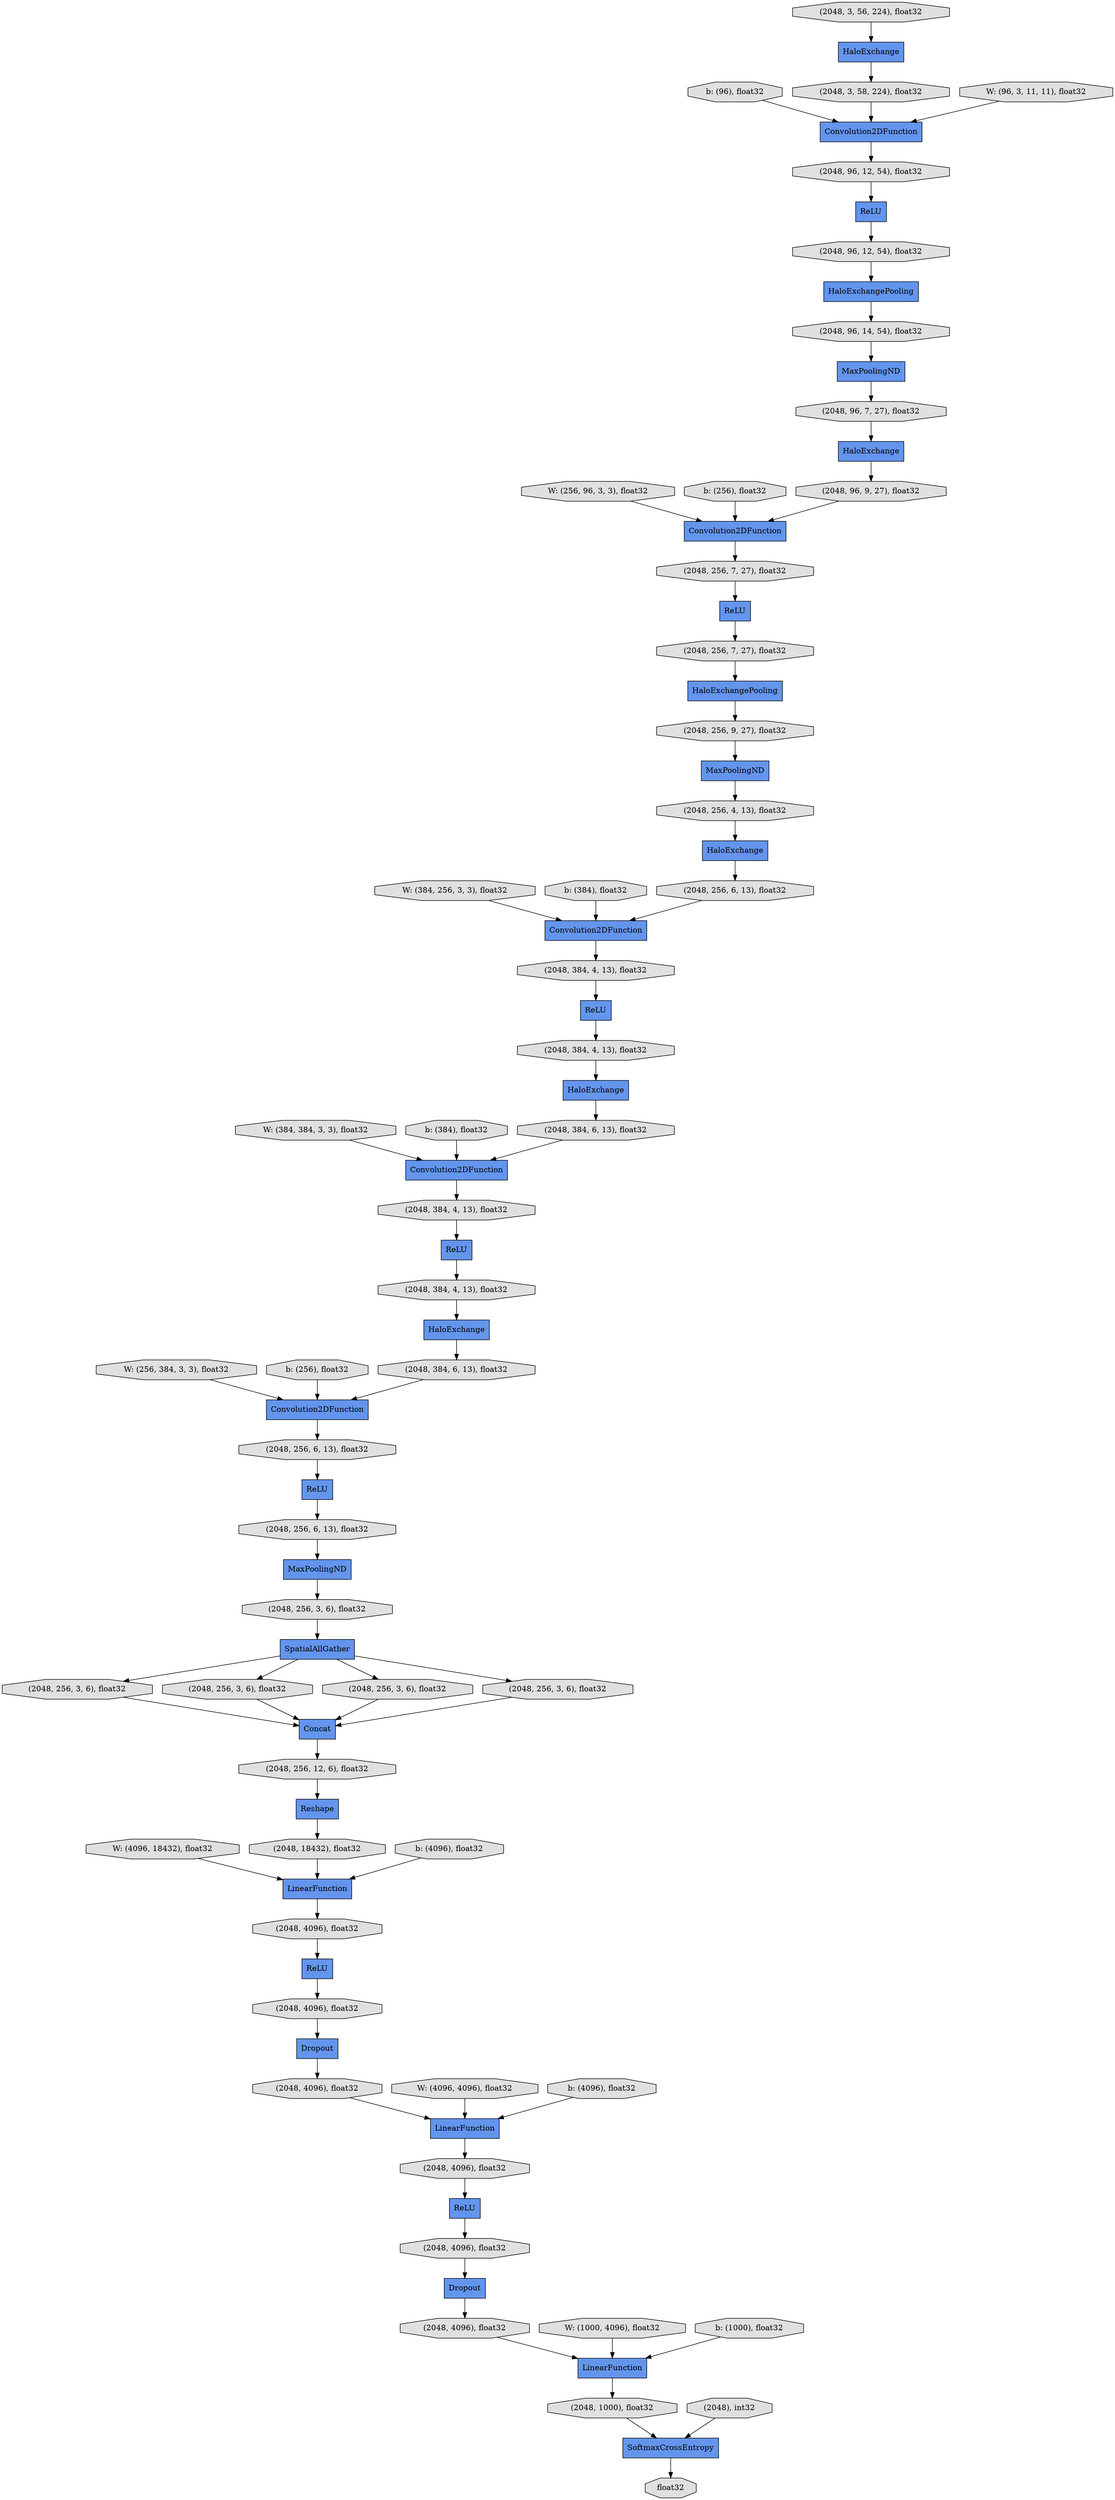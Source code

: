 digraph graphname{rankdir=TB;47740879274576 [label="SoftmaxCrossEntropy",shape="record",fillcolor="#6495ED",style="filled"];47742480089040 [label="(2048, 3, 56, 224), float32",shape="octagon",fillcolor="#E0E0E0",style="filled"];47742530414480 [label="MaxPoolingND",shape="record",fillcolor="#6495ED",style="filled"];47742530807952 [label="(2048, 1000), float32",shape="octagon",fillcolor="#E0E0E0",style="filled"];47741129730320 [label="b: (96), float32",shape="octagon",fillcolor="#E0E0E0",style="filled"];47742530808528 [label="float32",shape="octagon",fillcolor="#E0E0E0",style="filled"];47742530808656 [label="(2048, 4096), float32",shape="octagon",fillcolor="#E0E0E0",style="filled"];47741129730896 [label="W: (256, 96, 3, 3), float32",shape="octagon",fillcolor="#E0E0E0",style="filled"];47741129731216 [label="b: (256), float32",shape="octagon",fillcolor="#E0E0E0",style="filled"];47741129731536 [label="W: (384, 256, 3, 3), float32",shape="octagon",fillcolor="#E0E0E0",style="filled"];47742530391760 [label="(2048, 3, 58, 224), float32",shape="octagon",fillcolor="#E0E0E0",style="filled"];47741129731856 [label="b: (384), float32",shape="octagon",fillcolor="#E0E0E0",style="filled"];47740910759824 [label="W: (96, 3, 11, 11), float32",shape="octagon",fillcolor="#E0E0E0",style="filled"];47742479994832 [label="HaloExchange",shape="record",fillcolor="#6495ED",style="filled"];47742530236496 [label="(2048, 256, 3, 6), float32",shape="octagon",fillcolor="#E0E0E0",style="filled"];47741129797776 [label="W: (384, 384, 3, 3), float32",shape="octagon",fillcolor="#E0E0E0",style="filled"];47742530236688 [label="(2048, 4096), float32",shape="octagon",fillcolor="#E0E0E0",style="filled"];47742530204048 [label="(2048, 256, 6, 13), float32",shape="octagon",fillcolor="#E0E0E0",style="filled"];47742530236880 [label="Dropout",shape="record",fillcolor="#6495ED",style="filled"];47741129798096 [label="b: (384), float32",shape="octagon",fillcolor="#E0E0E0",style="filled"];47742530171408 [label="HaloExchangePooling",shape="record",fillcolor="#6495ED",style="filled"];47742530237008 [label="(2048, 4096), float32",shape="octagon",fillcolor="#E0E0E0",style="filled"];47742530237200 [label="LinearFunction",shape="record",fillcolor="#6495ED",style="filled"];47741129798416 [label="W: (256, 384, 3, 3), float32",shape="octagon",fillcolor="#E0E0E0",style="filled"];47742530204496 [label="ReLU",shape="record",fillcolor="#6495ED",style="filled"];47742530171728 [label="ReLU",shape="record",fillcolor="#6495ED",style="filled"];47742530237456 [label="(2048), int32",shape="octagon",fillcolor="#E0E0E0",style="filled"];47742530171920 [label="(2048, 256, 4, 13), float32",shape="octagon",fillcolor="#E0E0E0",style="filled"];47741129798736 [label="b: (256), float32",shape="octagon",fillcolor="#E0E0E0",style="filled"];47742530204880 [label="Concat",shape="record",fillcolor="#6495ED",style="filled"];47742530172112 [label="(2048, 256, 7, 27), float32",shape="octagon",fillcolor="#E0E0E0",style="filled"];47742530770256 [label="HaloExchange",shape="record",fillcolor="#6495ED",style="filled"];47742530205072 [label="Convolution2DFunction",shape="record",fillcolor="#6495ED",style="filled"];47741129799120 [label="W: (4096, 18432), float32",shape="octagon",fillcolor="#E0E0E0",style="filled"];47742530172432 [label="(2048, 96, 14, 54), float32",shape="octagon",fillcolor="#E0E0E0",style="filled"];47740910867984 [label="ReLU",shape="record",fillcolor="#6495ED",style="filled"];47742530238032 [label="(2048, 4096), float32",shape="octagon",fillcolor="#E0E0E0",style="filled"];47742530205264 [label="HaloExchange",shape="record",fillcolor="#6495ED",style="filled"];47742530238096 [label="(2048, 4096), float32",shape="octagon",fillcolor="#E0E0E0",style="filled"];47742530172560 [label="(2048, 96, 12, 54), float32",shape="octagon",fillcolor="#E0E0E0",style="filled"];47742530238160 [label="(2048, 18432), float32",shape="octagon",fillcolor="#E0E0E0",style="filled"];47742530205392 [label="(2048, 256, 3, 6), float32",shape="octagon",fillcolor="#E0E0E0",style="filled"];47741129799440 [label="b: (4096), float32",shape="octagon",fillcolor="#E0E0E0",style="filled"];47742530172688 [label="(2048, 96, 7, 27), float32",shape="octagon",fillcolor="#E0E0E0",style="filled"];47742530172816 [label="ReLU",shape="record",fillcolor="#6495ED",style="filled"];47742530205648 [label="MaxPoolingND",shape="record",fillcolor="#6495ED",style="filled"];47742530173008 [label="ReLU",shape="record",fillcolor="#6495ED",style="filled"];47742530238544 [label="(2048, 256, 3, 6), float32",shape="octagon",fillcolor="#E0E0E0",style="filled"];47741129799824 [label="W: (4096, 4096), float32",shape="octagon",fillcolor="#E0E0E0",style="filled"];47742530205840 [label="ReLU",shape="record",fillcolor="#6495ED",style="filled"];47742530173072 [label="Convolution2DFunction",shape="record",fillcolor="#6495ED",style="filled"];47742530238672 [label="(2048, 4096), float32",shape="octagon",fillcolor="#E0E0E0",style="filled"];47741129865488 [label="Dropout",shape="record",fillcolor="#6495ED",style="filled"];47742530238736 [label="(2048, 256, 12, 6), float32",shape="octagon",fillcolor="#E0E0E0",style="filled"];47742530205968 [label="(2048, 256, 3, 6), float32",shape="octagon",fillcolor="#E0E0E0",style="filled"];47742530173200 [label="HaloExchange",shape="record",fillcolor="#6495ED",style="filled"];47742530238928 [label="LinearFunction",shape="record",fillcolor="#6495ED",style="filled"];47741129800144 [label="b: (4096), float32",shape="octagon",fillcolor="#E0E0E0",style="filled"];47742530206160 [label="Convolution2DFunction",shape="record",fillcolor="#6495ED",style="filled"];47742530206224 [label="(2048, 384, 4, 13), float32",shape="octagon",fillcolor="#E0E0E0",style="filled"];47742530173584 [label="(2048, 96, 12, 54), float32",shape="octagon",fillcolor="#E0E0E0",style="filled"];47742530206416 [label="Reshape",shape="record",fillcolor="#6495ED",style="filled"];47742530173648 [label="MaxPoolingND",shape="record",fillcolor="#6495ED",style="filled"];47741129800464 [label="W: (1000, 4096), float32",shape="octagon",fillcolor="#E0E0E0",style="filled"];47742530206480 [label="SpatialAllGather",shape="record",fillcolor="#6495ED",style="filled"];47742530206608 [label="(2048, 384, 4, 13), float32",shape="octagon",fillcolor="#E0E0E0",style="filled"];47742530206736 [label="(2048, 256, 6, 13), float32",shape="octagon",fillcolor="#E0E0E0",style="filled"];47742530173968 [label="(2048, 96, 9, 27), float32",shape="octagon",fillcolor="#E0E0E0",style="filled"];47742530174032 [label="HaloExchange",shape="record",fillcolor="#6495ED",style="filled"];47741129800848 [label="b: (1000), float32",shape="octagon",fillcolor="#E0E0E0",style="filled"];47742530174160 [label="Convolution2DFunction",shape="record",fillcolor="#6495ED",style="filled"];47742530206992 [label="(2048, 384, 4, 13), float32",shape="octagon",fillcolor="#E0E0E0",style="filled"];47742530174288 [label="ReLU",shape="record",fillcolor="#6495ED",style="filled"];47742530207120 [label="(2048, 384, 6, 13), float32",shape="octagon",fillcolor="#E0E0E0",style="filled"];47742530207312 [label="(2048, 256, 3, 6), float32",shape="octagon",fillcolor="#E0E0E0",style="filled"];47742530207376 [label="(2048, 256, 6, 13), float32",shape="octagon",fillcolor="#E0E0E0",style="filled"];47742480088720 [label="HaloExchangePooling",shape="record",fillcolor="#6495ED",style="filled"];47742530207504 [label="LinearFunction",shape="record",fillcolor="#6495ED",style="filled"];47742530174736 [label="(2048, 256, 9, 27), float32",shape="octagon",fillcolor="#E0E0E0",style="filled"];47742480088848 [label="Convolution2DFunction",shape="record",fillcolor="#6495ED",style="filled"];47742530207568 [label="(2048, 384, 6, 13), float32",shape="octagon",fillcolor="#E0E0E0",style="filled"];47742530207632 [label="(2048, 384, 4, 13), float32",shape="octagon",fillcolor="#E0E0E0",style="filled"];47742530174928 [label="(2048, 256, 7, 27), float32",shape="octagon",fillcolor="#E0E0E0",style="filled"];47742530172560 -> 47740910867984;47742530171408 -> 47742530174736;47742530238672 -> 47741129865488;47742530205264 -> 47742530207568;47742530174288 -> 47742530172112;47741129730320 -> 47742480088848;47742530238928 -> 47742530238096;47742530173584 -> 47742480088720;47742530206480 -> 47742530207312;47742530207632 -> 47742530173200;47740879274576 -> 47742530808528;47742530236496 -> 47742530204880;47742530206608 -> 47742530172816;47742530237456 -> 47740879274576;47742530205392 -> 47742530206480;47742530174736 -> 47742530173648;47742530172432 -> 47742530414480;47741129798416 -> 47742530205072;47741129865488 -> 47742530236688;47742530237200 -> 47742530807952;47742530172816 -> 47742530206992;47741129797776 -> 47742530206160;47742530391760 -> 47742480088848;47742530205968 -> 47742530204880;47742530238032 -> 47742530236880;47742530206992 -> 47742530205264;47742530414480 -> 47742530172688;47742480089040 -> 47742479994832;47741129798736 -> 47742530205072;47742530206160 -> 47742530206608;47742530206224 -> 47742530171728;47742530206416 -> 47742530238160;47741129731536 -> 47742530173072;47742530173968 -> 47742530174160;47742530205648 -> 47742530205392;47741129731216 -> 47742530174160;47742530174928 -> 47742530174288;47742530808656 -> 47742530237200;47742530236688 -> 47742530238928;47742530205072 -> 47742530204048;47741129799824 -> 47742530238928;47742530238160 -> 47742530207504;47742530207376 -> 47742530205648;47741129800848 -> 47742530237200;47742530237008 -> 47742530204496;47742530807952 -> 47740879274576;47742530206480 -> 47742530205968;47742530171728 -> 47742530207632;47742530173072 -> 47742530206224;47742480088848 -> 47742530172560;47742530207312 -> 47742530204880;47742530171920 -> 47742530174032;47742530204496 -> 47742530238672;47741129800464 -> 47742530237200;47741129799440 -> 47742530207504;47742530173008 -> 47742530238032;47741129731856 -> 47742530173072;47742530205840 -> 47742530207376;47742530174160 -> 47742530174928;47742530206480 -> 47742530238544;47741129798096 -> 47742530206160;47742530204048 -> 47742530205840;47742530207568 -> 47742530205072;47742530207120 -> 47742530206160;47742480088720 -> 47742530172432;47742530172688 -> 47742530770256;47742530206736 -> 47742530173072;47742530174032 -> 47742530206736;47741129799120 -> 47742530207504;47740910759824 -> 47742480088848;47742530770256 -> 47742530173968;47742530236880 -> 47742530808656;47742530238736 -> 47742530206416;47742530207504 -> 47742530237008;47742530173648 -> 47742530171920;47742530172112 -> 47742530171408;47742530238544 -> 47742530204880;47742530204880 -> 47742530238736;47742530173200 -> 47742530207120;47740910867984 -> 47742530173584;47742479994832 -> 47742530391760;47742530238096 -> 47742530173008;47742530206480 -> 47742530236496;47741129800144 -> 47742530238928;47741129730896 -> 47742530174160;}